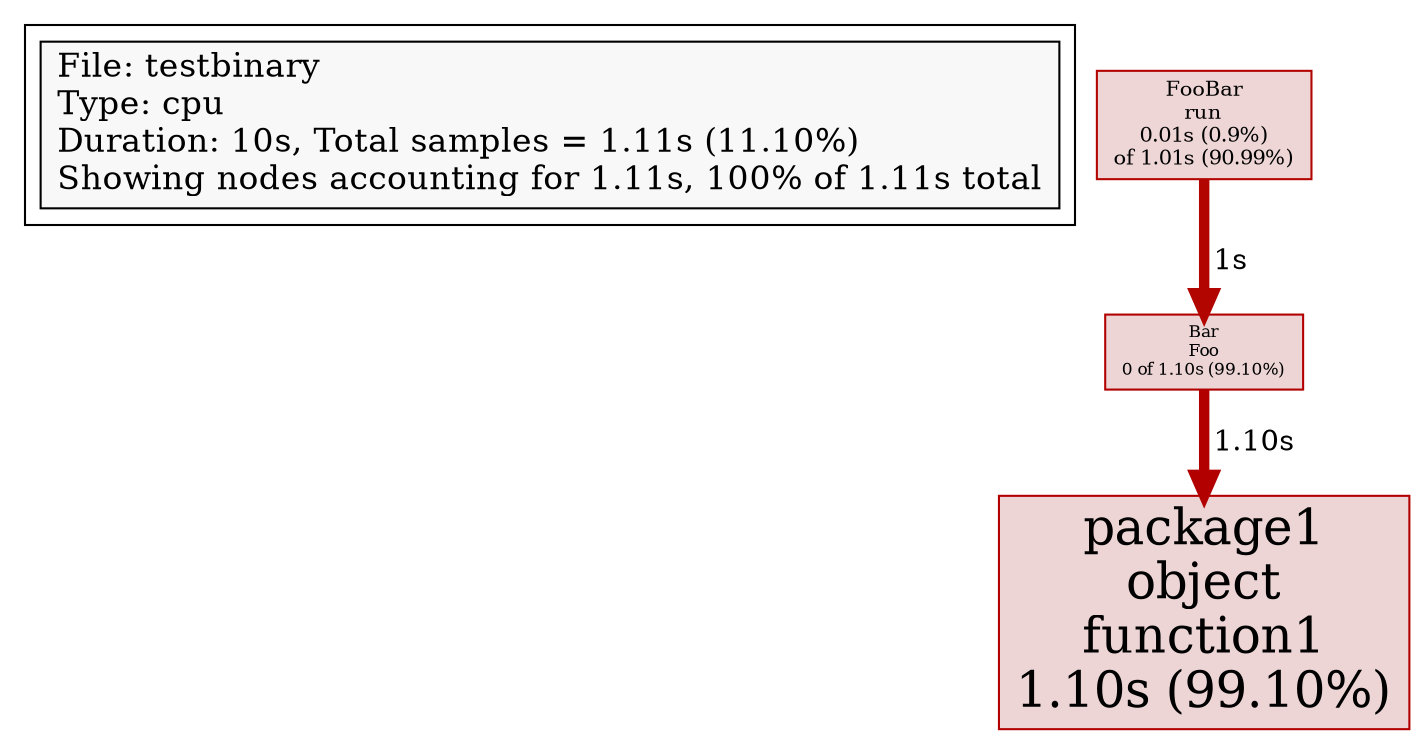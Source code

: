 digraph "testbinary" {
node [style=filled fillcolor="#f8f8f8"]
subgraph cluster_L { "File: testbinary" [shape=box fontsize=16 label="File: testbinary\lType: cpu\lDuration: 10s, Total samples = 1.11s (11.10%)\lShowing nodes accounting for 1.11s, 100% of 1.11s total\l" tooltip="testbinary"] }
N1 [label="package1\nobject\nfunction1\n1.10s (99.10%)" id="node1" fontsize=24 shape=box tooltip="path/to/package1.object.function1 (1.10s)" color="#b20000" fillcolor="#edd5d5"]
N2 [label="FooBar\nrun\n0.01s (0.9%)\nof 1.01s (90.99%)" id="node2" fontsize=10 shape=box tooltip="java.bar.foo.FooBar.run(java.lang.Runnable) (1.01s)" color="#b20400" fillcolor="#edd6d5"]
N3 [label="Bar\nFoo\n0 of 1.10s (99.10%)" id="node3" fontsize=8 shape=box tooltip="(anonymous namespace)::Bar::Foo (1.10s)" color="#b20000" fillcolor="#edd5d5"]
N3 -> N1 [label=" 1.10s" weight=100 penwidth=5 color="#b20000" tooltip="(anonymous namespace)::Bar::Foo -> path/to/package1.object.function1 (1.10s)" labeltooltip="(anonymous namespace)::Bar::Foo -> path/to/package1.object.function1 (1.10s)"]
N2 -> N3 [label=" 1s" weight=91 penwidth=5 color="#b20500" tooltip="java.bar.foo.FooBar.run(java.lang.Runnable) -> (anonymous namespace)::Bar::Foo (1s)" labeltooltip="java.bar.foo.FooBar.run(java.lang.Runnable) -> (anonymous namespace)::Bar::Foo (1s)"]
}
